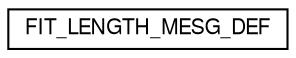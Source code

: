 digraph "Graphical Class Hierarchy"
{
  edge [fontname="FreeSans",fontsize="10",labelfontname="FreeSans",labelfontsize="10"];
  node [fontname="FreeSans",fontsize="10",shape=record];
  rankdir="LR";
  Node1 [label="FIT_LENGTH_MESG_DEF",height=0.2,width=0.4,color="black", fillcolor="white", style="filled",URL="$struct_f_i_t___l_e_n_g_t_h___m_e_s_g___d_e_f.html"];
}

